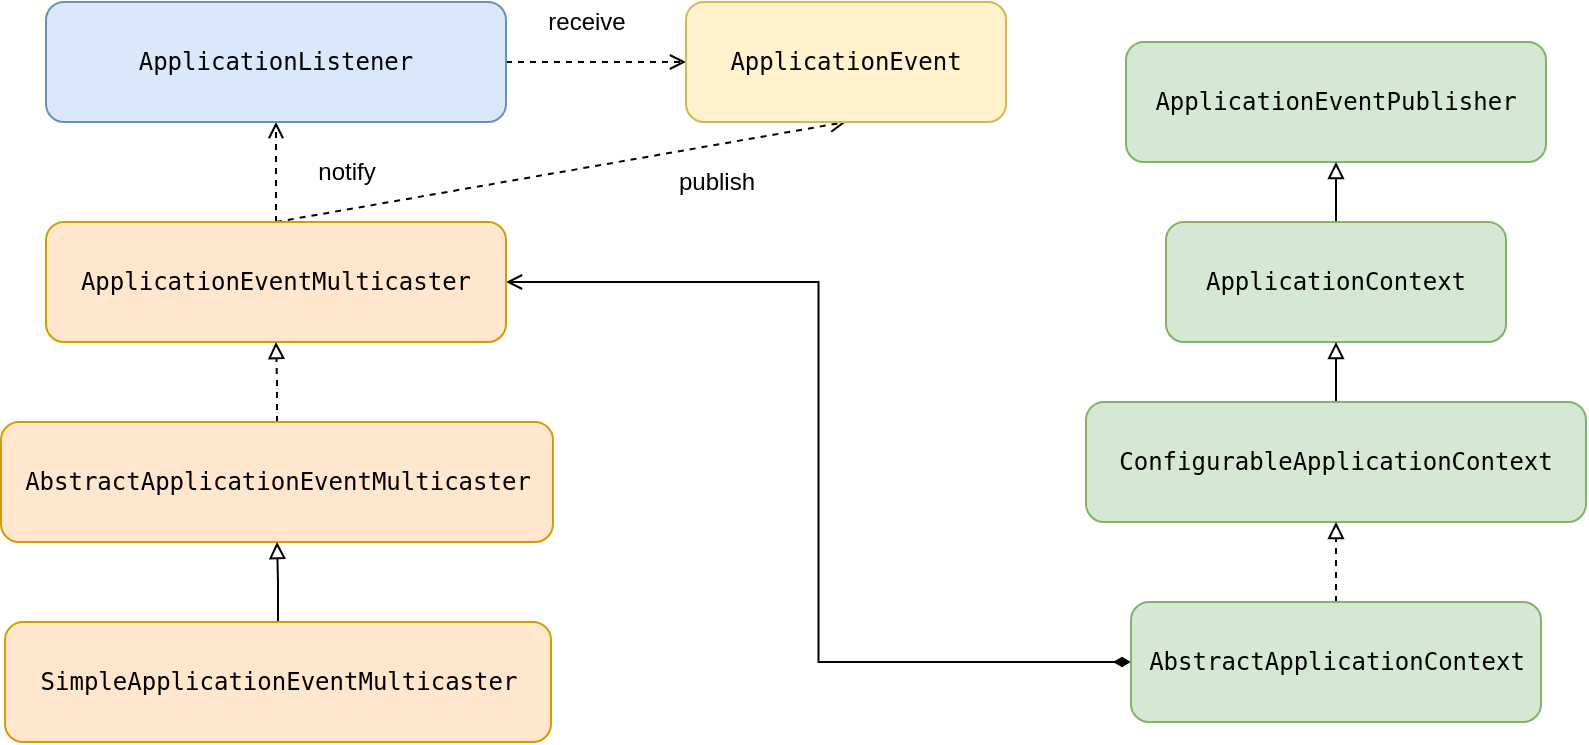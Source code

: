 <mxfile version="15.8.4" type="device"><diagram id="YlYVvdgLRDNOMsGIirwA" name="第 1 页"><mxGraphModel dx="946" dy="625" grid="1" gridSize="10" guides="1" tooltips="1" connect="1" arrows="1" fold="1" page="1" pageScale="1" pageWidth="827" pageHeight="1169" math="0" shadow="0"><root><mxCell id="0"/><mxCell id="1" parent="0"/><mxCell id="XQJViZYmetPex2SMe6Xl-7" value="" style="edgeStyle=orthogonalEdgeStyle;rounded=0;orthogonalLoop=1;jettySize=auto;html=1;dashed=1;endArrow=open;endFill=0;" edge="1" parent="1" source="XQJViZYmetPex2SMe6Xl-1" target="XQJViZYmetPex2SMe6Xl-6"><mxGeometry relative="1" as="geometry"/></mxCell><mxCell id="XQJViZYmetPex2SMe6Xl-21" style="edgeStyle=none;rounded=0;orthogonalLoop=1;jettySize=auto;html=1;exitX=0.5;exitY=0;exitDx=0;exitDy=0;entryX=0.5;entryY=1;entryDx=0;entryDy=0;dashed=1;endArrow=open;endFill=0;" edge="1" parent="1" source="XQJViZYmetPex2SMe6Xl-1" target="XQJViZYmetPex2SMe6Xl-9"><mxGeometry relative="1" as="geometry"/></mxCell><mxCell id="XQJViZYmetPex2SMe6Xl-22" style="edgeStyle=orthogonalEdgeStyle;rounded=0;orthogonalLoop=1;jettySize=auto;html=1;exitX=1;exitY=0.5;exitDx=0;exitDy=0;entryX=0;entryY=0.5;entryDx=0;entryDy=0;endArrow=diamondThin;endFill=1;startArrow=open;startFill=0;" edge="1" parent="1" source="XQJViZYmetPex2SMe6Xl-1" target="XQJViZYmetPex2SMe6Xl-17"><mxGeometry relative="1" as="geometry"/></mxCell><mxCell id="XQJViZYmetPex2SMe6Xl-1" value="&lt;pre&gt;ApplicationEventMulticaster&lt;/pre&gt;" style="rounded=1;whiteSpace=wrap;html=1;fillColor=#ffe6cc;strokeColor=#d79b00;" vertex="1" parent="1"><mxGeometry x="190" y="160" width="230" height="60" as="geometry"/></mxCell><mxCell id="XQJViZYmetPex2SMe6Xl-4" value="" style="edgeStyle=orthogonalEdgeStyle;rounded=0;orthogonalLoop=1;jettySize=auto;html=1;endArrow=block;endFill=0;dashed=1;" edge="1" parent="1" source="XQJViZYmetPex2SMe6Xl-2" target="XQJViZYmetPex2SMe6Xl-1"><mxGeometry relative="1" as="geometry"/></mxCell><mxCell id="XQJViZYmetPex2SMe6Xl-2" value="&lt;pre&gt;AbstractApplicationEventMulticaster&lt;/pre&gt;" style="rounded=1;whiteSpace=wrap;html=1;fillColor=#ffe6cc;strokeColor=#d79b00;" vertex="1" parent="1"><mxGeometry x="167.5" y="260" width="276" height="60" as="geometry"/></mxCell><mxCell id="XQJViZYmetPex2SMe6Xl-5" value="" style="edgeStyle=orthogonalEdgeStyle;rounded=0;orthogonalLoop=1;jettySize=auto;html=1;endArrow=block;endFill=0;" edge="1" parent="1" source="XQJViZYmetPex2SMe6Xl-3" target="XQJViZYmetPex2SMe6Xl-2"><mxGeometry relative="1" as="geometry"/></mxCell><mxCell id="XQJViZYmetPex2SMe6Xl-3" value="&lt;pre&gt;&lt;pre&gt;SimpleApplicationEventMulticaster&lt;/pre&gt;&lt;/pre&gt;" style="rounded=1;whiteSpace=wrap;html=1;fillColor=#ffe6cc;strokeColor=#d79b00;" vertex="1" parent="1"><mxGeometry x="169.5" y="360" width="273" height="60" as="geometry"/></mxCell><mxCell id="XQJViZYmetPex2SMe6Xl-10" value="" style="edgeStyle=orthogonalEdgeStyle;rounded=0;orthogonalLoop=1;jettySize=auto;html=1;dashed=1;endArrow=open;endFill=0;" edge="1" parent="1" source="XQJViZYmetPex2SMe6Xl-6" target="XQJViZYmetPex2SMe6Xl-9"><mxGeometry relative="1" as="geometry"/></mxCell><mxCell id="XQJViZYmetPex2SMe6Xl-6" value="&lt;pre&gt;&lt;pre&gt;ApplicationListener&lt;/pre&gt;&lt;/pre&gt;" style="rounded=1;whiteSpace=wrap;html=1;fillColor=#dae8fc;strokeColor=#6c8ebf;" vertex="1" parent="1"><mxGeometry x="190" y="50" width="230" height="60" as="geometry"/></mxCell><mxCell id="XQJViZYmetPex2SMe6Xl-8" value="notify" style="text;html=1;align=center;verticalAlign=middle;resizable=0;points=[];autosize=1;strokeColor=none;fillColor=none;" vertex="1" parent="1"><mxGeometry x="320" y="125" width="40" height="20" as="geometry"/></mxCell><mxCell id="XQJViZYmetPex2SMe6Xl-9" value="&lt;pre&gt;&lt;pre&gt;&lt;pre&gt;ApplicationEvent&lt;/pre&gt;&lt;/pre&gt;&lt;/pre&gt;" style="rounded=1;whiteSpace=wrap;html=1;fillColor=#fff2cc;strokeColor=#d6b656;" vertex="1" parent="1"><mxGeometry x="510" y="50" width="160" height="60" as="geometry"/></mxCell><mxCell id="XQJViZYmetPex2SMe6Xl-12" value="publish" style="text;html=1;align=center;verticalAlign=middle;resizable=0;points=[];autosize=1;strokeColor=none;fillColor=none;" vertex="1" parent="1"><mxGeometry x="500" y="130" width="50" height="20" as="geometry"/></mxCell><mxCell id="XQJViZYmetPex2SMe6Xl-13" value="receive" style="text;html=1;align=center;verticalAlign=middle;resizable=0;points=[];autosize=1;strokeColor=none;fillColor=none;" vertex="1" parent="1"><mxGeometry x="435" y="50" width="50" height="20" as="geometry"/></mxCell><mxCell id="XQJViZYmetPex2SMe6Xl-14" value="&lt;pre&gt;ApplicationEventPublisher&lt;/pre&gt;" style="rounded=1;whiteSpace=wrap;html=1;fillColor=#d5e8d4;strokeColor=#82b366;" vertex="1" parent="1"><mxGeometry x="730" y="70" width="210" height="60" as="geometry"/></mxCell><mxCell id="XQJViZYmetPex2SMe6Xl-18" value="" style="edgeStyle=none;rounded=0;orthogonalLoop=1;jettySize=auto;html=1;endArrow=block;endFill=0;" edge="1" parent="1" source="XQJViZYmetPex2SMe6Xl-15" target="XQJViZYmetPex2SMe6Xl-14"><mxGeometry relative="1" as="geometry"/></mxCell><mxCell id="XQJViZYmetPex2SMe6Xl-15" value="&lt;pre&gt;&lt;pre&gt;ApplicationContext&lt;/pre&gt;&lt;/pre&gt;" style="rounded=1;whiteSpace=wrap;html=1;fillColor=#d5e8d4;strokeColor=#82b366;" vertex="1" parent="1"><mxGeometry x="750" y="160" width="170" height="60" as="geometry"/></mxCell><mxCell id="XQJViZYmetPex2SMe6Xl-19" value="" style="edgeStyle=none;rounded=0;orthogonalLoop=1;jettySize=auto;html=1;endArrow=block;endFill=0;" edge="1" parent="1" source="XQJViZYmetPex2SMe6Xl-16" target="XQJViZYmetPex2SMe6Xl-15"><mxGeometry relative="1" as="geometry"/></mxCell><mxCell id="XQJViZYmetPex2SMe6Xl-16" value="&lt;pre&gt;&lt;pre&gt;&lt;pre&gt;ConfigurableApplicationContext&lt;/pre&gt;&lt;/pre&gt;&lt;/pre&gt;" style="rounded=1;whiteSpace=wrap;html=1;fillColor=#d5e8d4;strokeColor=#82b366;" vertex="1" parent="1"><mxGeometry x="710" y="250" width="250" height="60" as="geometry"/></mxCell><mxCell id="XQJViZYmetPex2SMe6Xl-20" value="" style="edgeStyle=none;rounded=0;orthogonalLoop=1;jettySize=auto;html=1;endArrow=block;endFill=0;dashed=1;" edge="1" parent="1" source="XQJViZYmetPex2SMe6Xl-17" target="XQJViZYmetPex2SMe6Xl-16"><mxGeometry relative="1" as="geometry"/></mxCell><mxCell id="XQJViZYmetPex2SMe6Xl-17" value="&lt;pre&gt;&lt;pre&gt;&lt;pre&gt;&lt;pre&gt;AbstractApplicationContext&lt;/pre&gt;&lt;/pre&gt;&lt;/pre&gt;&lt;/pre&gt;" style="rounded=1;whiteSpace=wrap;html=1;fillColor=#d5e8d4;strokeColor=#82b366;" vertex="1" parent="1"><mxGeometry x="732.5" y="350" width="205" height="60" as="geometry"/></mxCell></root></mxGraphModel></diagram></mxfile>